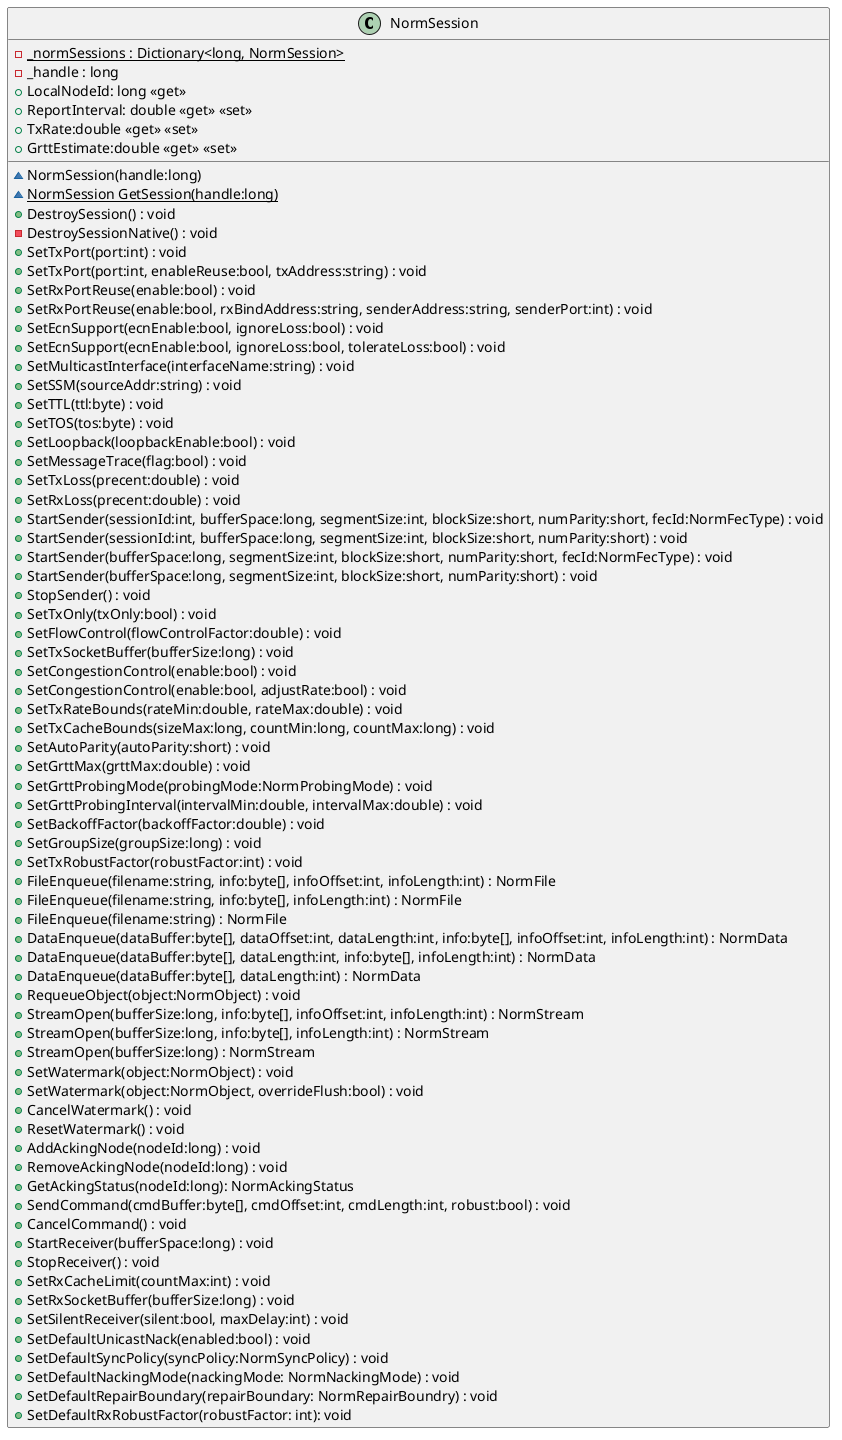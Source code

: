@startuml
class NormSession {
    {static} -_normSessions : Dictionary<long, NormSession>
    - _handle : long
    ~ NormSession(handle:long)
    {static} ~ NormSession GetSession(handle:long)
    + DestroySession() : void
    - DestroySessionNative() : void
    + LocalNodeId: long <<get>>
    + SetTxPort(port:int) : void
    + SetTxPort(port:int, enableReuse:bool, txAddress:string) : void
    + SetRxPortReuse(enable:bool) : void
    + SetRxPortReuse(enable:bool, rxBindAddress:string, senderAddress:string, senderPort:int) : void
    + SetEcnSupport(ecnEnable:bool, ignoreLoss:bool) : void
    + SetEcnSupport(ecnEnable:bool, ignoreLoss:bool, tolerateLoss:bool) : void
    + SetMulticastInterface(interfaceName:string) : void
    + SetSSM(sourceAddr:string) : void
    + SetTTL(ttl:byte) : void
    + SetTOS(tos:byte) : void
    + SetLoopback(loopbackEnable:bool) : void
    + SetMessageTrace(flag:bool) : void
    + SetTxLoss(precent:double) : void
    + SetRxLoss(precent:double) : void
    + ReportInterval: double <<get>> <<set>>
    + StartSender(sessionId:int, bufferSpace:long, segmentSize:int, blockSize:short, numParity:short, fecId:NormFecType) : void
    + StartSender(sessionId:int, bufferSpace:long, segmentSize:int, blockSize:short, numParity:short) : void
    + StartSender(bufferSpace:long, segmentSize:int, blockSize:short, numParity:short, fecId:NormFecType) : void
    + StartSender(bufferSpace:long, segmentSize:int, blockSize:short, numParity:short) : void
    + StopSender() : void
    + SetTxOnly(txOnly:bool) : void
    + TxRate:double <<get>> <<set>>
    + SetFlowControl(flowControlFactor:double) : void
    + SetTxSocketBuffer(bufferSize:long) : void
    + SetCongestionControl(enable:bool) : void
    + SetCongestionControl(enable:bool, adjustRate:bool) : void
    + SetTxRateBounds(rateMin:double, rateMax:double) : void
    + SetTxCacheBounds(sizeMax:long, countMin:long, countMax:long) : void
    + SetAutoParity(autoParity:short) : void
    + GrttEstimate:double <<get>> <<set>>
    + SetGrttMax(grttMax:double) : void
    + SetGrttProbingMode(probingMode:NormProbingMode) : void
    + SetGrttProbingInterval(intervalMin:double, intervalMax:double) : void
    + SetBackoffFactor(backoffFactor:double) : void
    + SetGroupSize(groupSize:long) : void
    + SetTxRobustFactor(robustFactor:int) : void
    + FileEnqueue(filename:string, info:byte[], infoOffset:int, infoLength:int) : NormFile
    + FileEnqueue(filename:string, info:byte[], infoLength:int) : NormFile
    + FileEnqueue(filename:string) : NormFile
    + DataEnqueue(dataBuffer:byte[], dataOffset:int, dataLength:int, info:byte[], infoOffset:int, infoLength:int) : NormData
    + DataEnqueue(dataBuffer:byte[], dataLength:int, info:byte[], infoLength:int) : NormData
    + DataEnqueue(dataBuffer:byte[], dataLength:int) : NormData
    + RequeueObject(object:NormObject) : void
    + StreamOpen(bufferSize:long, info:byte[], infoOffset:int, infoLength:int) : NormStream
    + StreamOpen(bufferSize:long, info:byte[], infoLength:int) : NormStream
    + StreamOpen(bufferSize:long) : NormStream
    + SetWatermark(object:NormObject) : void
    + SetWatermark(object:NormObject, overrideFlush:bool) : void
    + CancelWatermark() : void
    + ResetWatermark() : void
    + AddAckingNode(nodeId:long) : void
    + RemoveAckingNode(nodeId:long) : void
    + GetAckingStatus(nodeId:long): NormAckingStatus
    + SendCommand(cmdBuffer:byte[], cmdOffset:int, cmdLength:int, robust:bool) : void
    + CancelCommand() : void
    + StartReceiver(bufferSpace:long) : void
    + StopReceiver() : void
    + SetRxCacheLimit(countMax:int) : void
    + SetRxSocketBuffer(bufferSize:long) : void
    + SetSilentReceiver(silent:bool, maxDelay:int) : void
    + SetDefaultUnicastNack(enabled:bool) : void
    + SetDefaultSyncPolicy(syncPolicy:NormSyncPolicy) : void
    + SetDefaultNackingMode(nackingMode: NormNackingMode) : void
    + SetDefaultRepairBoundary(repairBoundary: NormRepairBoundry) : void
    + SetDefaultRxRobustFactor(robustFactor: int): void
}
@enduml